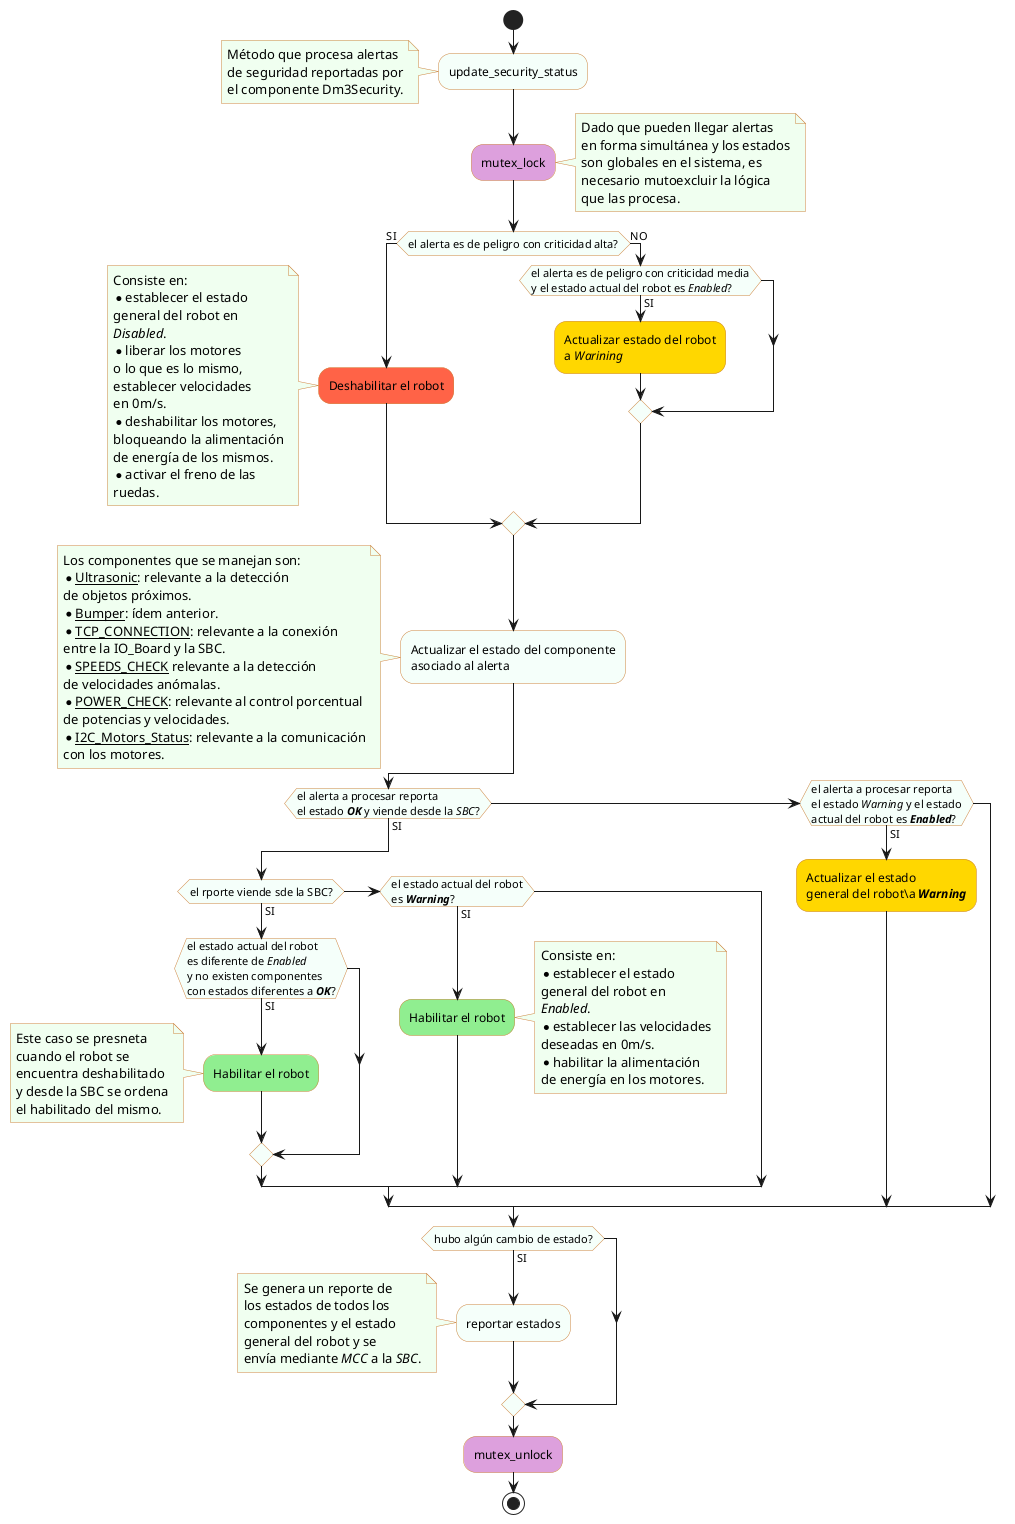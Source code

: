 @startuml Diagrama_de_flujo_Dm3Security_update_status
skinparam activity {
    BackgroundColor MintCream
    BorderColor Peru
    FontName Verdana
}
skinparam note {
    BackgroundColor HoneyDew
    FontName Verdana
    BorderColor Peru
}
start
#MintCream:update_security_status;
note left
Método que procesa alertas
de seguridad reportadas por
el componente Dm3Security.
end note
#Plum:mutex_lock;
note right
Dado que pueden llegar alertas
en forma simultánea y los estados
son globales en el sistema, es
necesario mutoexcluir la lógica
que las procesa.
end note
if(el alerta es de peligro con criticidad alta?) then (SI)
    #Tomato:Deshabilitar el robot;
    note left
        Consiste en:
        * establecer el estado
        general del robot en
        //Disabled//.
        * liberar los motores
        o lo que es lo mismo,
        establecer velocidades
        en 0m/s.
        * deshabilitar los motores,
        bloqueando la alimentación
        de energía de los mismos.
        * activar el freno de las
        ruedas. 
    end note
else (NO)
    if(el alerta es de peligro con criticidad media\ny el estado actual del robot es //Enabled//?) then (SI)
        #Gold:Actualizar estado del robot\na //Warining//;
    endif
endif
:Actualizar el estado del componente\nasociado al alerta;
note left
Los componentes que se manejan son:
* __Ultrasonic__: relevante a la detección
de objetos próximos.
* __Bumper__: ídem anterior.
* __TCP_CONNECTION__: relevante a la conexión
entre la IO_Board y la SBC.
* __SPEEDS_CHECK__ relevante a la detección
de velocidades anómalas.
* __POWER_CHECK__: relevante al control porcentual
de potencias y velocidades.
* __I2C_Motors_Status__: relevante a la comunicación
con los motores.
end note
if(el alerta a procesar reporta\nel estado //**OK**// y viende desde la //SBC//?) then (SI)
    if(el rporte viende sde la SBC?) then (SI)
        if(el estado actual del robot\nes diferente de //Enabled//\ny no existen componentes\ncon estados diferentes a //**OK**//?) then (SI)
            #LightGreen:Habilitar el robot;
            note left
                Este caso se presneta
                cuando el robot se 
                encuentra deshabilitado
                y desde la SBC se ordena
                el habilitado del mismo.
            end note        
        endif
    else if(el estado actual del robot\nes //**Warning**//?) then (SI)
            #LightGreen:Habilitar el robot;
            note right
                Consiste en:
                * establecer el estado
                general del robot en
                //Enabled//.
                * establecer las velocidades
                deseadas en 0m/s.
                * habilitar la alimentación
                de energía en los motores.
            end note        
    endif
    
else if(el alerta a procesar reporta\nel estado //Warning// y el estado\nactual del robot es //**Enabled**//?) then (SI)
    #Gold:Actualizar el estado\ngeneral del robot\a //**Warning**//;
endif

if(hubo algún cambio de estado?) then (SI)
    :reportar estados;
    note left
        Se genera un reporte de
        los estados de todos los
        componentes y el estado
        general del robot y se
        envía mediante //MCC// a la //SBC//.
    end note
endif
#Plum:mutex_unlock;
stop
@enduml

' URL: ![Diagrama_de_flujo_Dm3Security_update_status](http://www.plantuml.com/plantuml/svg/hLTDSzis4BtpLs365qUJ4JljJJuqjQJ6diIMftARYsSuAt8bmmO15G1TAvt-c1vxoCctNlN7kWkI8cnHYG_b8IFZu-t7stsBl7CUhAzA9IOILXPAo0hCbggwCzca_66EUMMbtsJLkW2F6PtsbKlSlTHheDC2SYyVw83uCn7qdK9-lxAcqiNOA6F5XTH-R17AUjVO0cszSuMs2ei_6-qleKJn6ze2D2H_HV3QU3m0VMOqRYRuHpz8hpb2vcYJevrRepQkDiuwm9Ca65QuzCd5zXzl2YD-hr2ihSdHWG25reDB2XGELtIpW49ON1jQBS09-f6W4hafr-Ib9gWebyC4TH4YIuwkL5MEoihZOwPCVj_OjN9rwvC9j5OhB50BfN05TcURLfR6bY2SB2lbjtzh1B4HoZY154LXY2QZnKgP1LsXHIt89IUTnnBUqfb48mTZfH7aWS77N5NI2WL2RPzMCeU4ZIiEfmuxSbmkZmciTeMW12LYZKeIFnIq5Zd5AVEG5L0UVdmZ_2tPFvwVlmdC75sR4hmPJT3Tma8gIRImTzOiZ3y9Hpe2HFEDZGxUKoIZtU8W1BjG54f0g4FVRQzGemL5_ZNWT7ctcQOJwVXkaQR325791Lso8PMbySPIhjfTGwk150gQVfNIbURjRZVovG69KCv0T9bIy5sPkjXM4MSWCjXXBfGXUw2f61HNdYofe22NswSkaeAJWdQr_GByE-2mPyzCXLQjyxoqg4qu2PrtbieCt50ajQiDqwWSYkFBMKtSwtaliP1mepSTAUn0zPmBHnnCTKF1NfM4IdblL37wAToKdzdx6ci7SgE1G3vH6MkfLsbwqhelbqdzxxFRAWRe-fDG7D4Ll6pZYqNW8sMqE-r21L1UIj1u1rfGeusIWSYoNvMtXAHbdcKZKWI53y3j3ynTWHxpcZZAcrdSeJVSNDkdHncuOeJJgboZvTlRBmMImD9rQb5RxrwFhxBnxF9oEhu-drtss20My36O84Sj4opEPzcf0LkmE82OduvhgFdLT3gPP-EpwVX3bdtTrwYOoQ7jKmbKE3NCrUpJz9SMvPaxd5_omIYMmvpS8H8OR4rPrPHhHmv5m3NS-VVZx89Rm6Np8CMzCPOLPRZf0Qwxg74EYHIqAcPReRxHNJMawM0m-p0Of2ax9Ga2kJL3Xz0c9QsdFcjyos3ONcgkq8NUSgwl7EW7SeWwIYxHXf51I55tS2jHpnAv984wBiORpIbeDB-xJqn5OVLw4nhi8m-RznP9LSyEQ77xxMjo-qrPbtEgVEwADT6WqSFUgRmAChRhVpgxTuPAe-BIXLWQ8qLllqt73oMReNZQwtsZPAs32SaEqZXCdbkjQwRzEv9ibf0QXsnycpzEEQaHYz7_c_VwKV0okjwX-ChX-AeXsGtBNIaElsw8NmnzqwyRLWx3Asbl77PmqKmyDFFwPX--a89lKjpHcqJylb8o6fg3PkpMQPBqZhd1eCbVRrNiZxaERu-U6tXPPIVDg6F9kwqMFCHMstz99Q1So33eQx0zkwCci7QkkaEFhpasPI8gtMI35Mgt7pqxsHo_cFc1rB4VJy_Dgrvg6shgg0yVcE3mgc1nJDEBCMboFH0QWHw-UBc4bCHFx4hNZspdpJfvH_lq_vx_0000 "Diagrama_de_flujo_Dm3Security_update_status")
